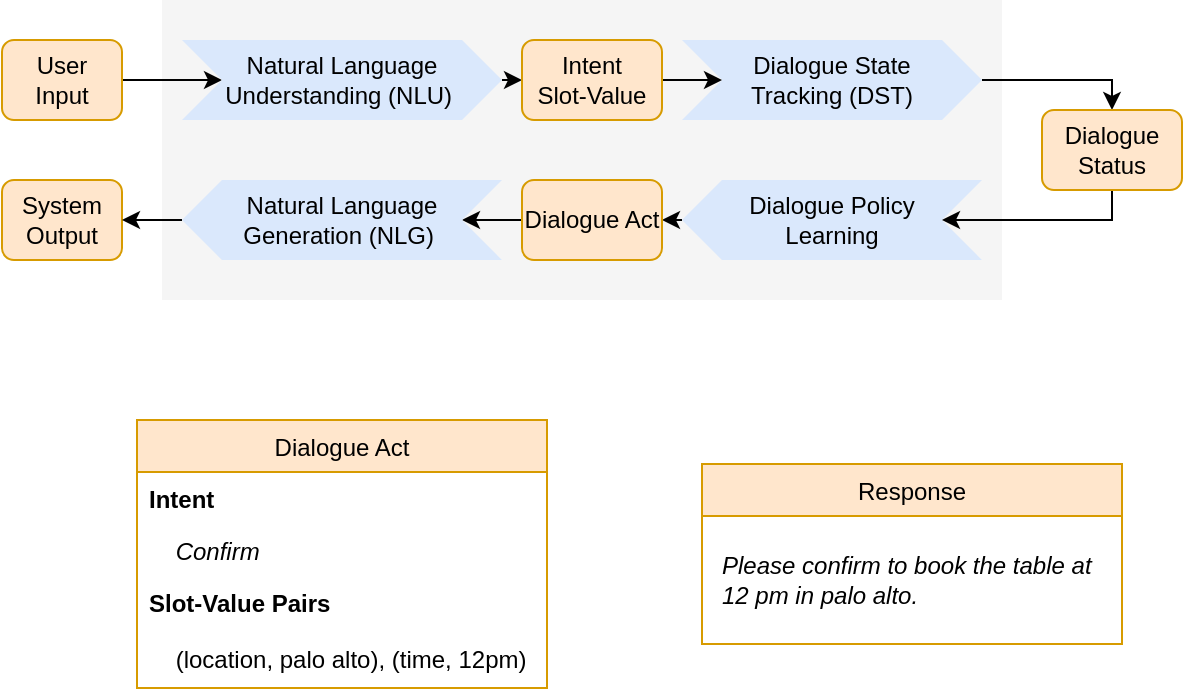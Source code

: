 <mxfile version="14.7.2" type="google"><diagram id="C5RBs43oDa-KdzZeNtuy" name="Page-1"><mxGraphModel dx="946" dy="591" grid="1" gridSize="10" guides="1" tooltips="1" connect="1" arrows="1" fold="1" page="1" pageScale="1" pageWidth="827" pageHeight="1169" math="0" shadow="0"><root><mxCell id="WIyWlLk6GJQsqaUBKTNV-0"/><mxCell id="WIyWlLk6GJQsqaUBKTNV-1" parent="WIyWlLk6GJQsqaUBKTNV-0"/><mxCell id="9Gi07HNb7cFj8nbQGbVd-7" value="" style="rounded=0;whiteSpace=wrap;html=1;fillColor=#f5f5f5;fontColor=#333333;strokeColor=none;" vertex="1" parent="WIyWlLk6GJQsqaUBKTNV-1"><mxGeometry x="210" y="190" width="420" height="150" as="geometry"/></mxCell><mxCell id="9Gi07HNb7cFj8nbQGbVd-14" style="edgeStyle=orthogonalEdgeStyle;rounded=0;orthogonalLoop=1;jettySize=auto;html=1;exitX=1;exitY=0.5;exitDx=0;exitDy=0;" edge="1" parent="WIyWlLk6GJQsqaUBKTNV-1" source="WIyWlLk6GJQsqaUBKTNV-3" target="9Gi07HNb7cFj8nbQGbVd-0"><mxGeometry relative="1" as="geometry"/></mxCell><mxCell id="WIyWlLk6GJQsqaUBKTNV-3" value="User &lt;br&gt;Input" style="rounded=1;whiteSpace=wrap;html=1;fontSize=12;glass=0;strokeWidth=1;shadow=0;fillColor=#ffe6cc;strokeColor=#d79b00;" parent="WIyWlLk6GJQsqaUBKTNV-1" vertex="1"><mxGeometry x="130" y="210" width="60" height="40" as="geometry"/></mxCell><mxCell id="WIyWlLk6GJQsqaUBKTNV-11" value="System Output" style="rounded=1;whiteSpace=wrap;html=1;fontSize=12;glass=0;strokeWidth=1;shadow=0;fillColor=#ffe6cc;strokeColor=#d79b00;" parent="WIyWlLk6GJQsqaUBKTNV-1" vertex="1"><mxGeometry x="130" y="280" width="60" height="40" as="geometry"/></mxCell><mxCell id="9Gi07HNb7cFj8nbQGbVd-15" style="edgeStyle=orthogonalEdgeStyle;rounded=0;orthogonalLoop=1;jettySize=auto;html=1;exitX=1;exitY=0.5;exitDx=0;exitDy=0;entryX=0;entryY=0.5;entryDx=0;entryDy=0;" edge="1" parent="WIyWlLk6GJQsqaUBKTNV-1" source="9Gi07HNb7cFj8nbQGbVd-0" target="9Gi07HNb7cFj8nbQGbVd-2"><mxGeometry relative="1" as="geometry"/></mxCell><mxCell id="9Gi07HNb7cFj8nbQGbVd-0" value="Natural Language Understanding (NLU)&amp;nbsp;" style="shape=step;perimeter=stepPerimeter;whiteSpace=wrap;html=1;fixedSize=1;fillColor=#dae8fc;strokeColor=none;" vertex="1" parent="WIyWlLk6GJQsqaUBKTNV-1"><mxGeometry x="220" y="210" width="160" height="40" as="geometry"/></mxCell><mxCell id="9Gi07HNb7cFj8nbQGbVd-12" style="edgeStyle=orthogonalEdgeStyle;rounded=0;orthogonalLoop=1;jettySize=auto;html=1;exitX=1;exitY=0.5;exitDx=0;exitDy=0;entryX=0.5;entryY=0;entryDx=0;entryDy=0;" edge="1" parent="WIyWlLk6GJQsqaUBKTNV-1" source="9Gi07HNb7cFj8nbQGbVd-1" target="9Gi07HNb7cFj8nbQGbVd-10"><mxGeometry relative="1" as="geometry"><Array as="points"><mxPoint x="685" y="230"/></Array></mxGeometry></mxCell><mxCell id="9Gi07HNb7cFj8nbQGbVd-1" value="Dialogue State &lt;br&gt;Tracking (DST)" style="shape=step;perimeter=stepPerimeter;whiteSpace=wrap;html=1;fixedSize=1;fillColor=#dae8fc;strokeColor=none;" vertex="1" parent="WIyWlLk6GJQsqaUBKTNV-1"><mxGeometry x="470" y="210" width="150" height="40" as="geometry"/></mxCell><mxCell id="9Gi07HNb7cFj8nbQGbVd-16" style="edgeStyle=orthogonalEdgeStyle;rounded=0;orthogonalLoop=1;jettySize=auto;html=1;exitX=1;exitY=0.5;exitDx=0;exitDy=0;entryX=0;entryY=0.5;entryDx=0;entryDy=0;" edge="1" parent="WIyWlLk6GJQsqaUBKTNV-1" source="9Gi07HNb7cFj8nbQGbVd-2" target="9Gi07HNb7cFj8nbQGbVd-1"><mxGeometry relative="1" as="geometry"/></mxCell><mxCell id="9Gi07HNb7cFj8nbQGbVd-2" value="Intent&lt;br&gt;Slot-Value" style="rounded=1;whiteSpace=wrap;html=1;fontSize=12;glass=0;strokeWidth=1;shadow=0;fillColor=#ffe6cc;strokeColor=#d79b00;" vertex="1" parent="WIyWlLk6GJQsqaUBKTNV-1"><mxGeometry x="390" y="210" width="70" height="40" as="geometry"/></mxCell><mxCell id="9Gi07HNb7cFj8nbQGbVd-17" style="edgeStyle=orthogonalEdgeStyle;rounded=0;orthogonalLoop=1;jettySize=auto;html=1;exitX=1;exitY=0.5;exitDx=0;exitDy=0;entryX=1;entryY=0.5;entryDx=0;entryDy=0;" edge="1" parent="WIyWlLk6GJQsqaUBKTNV-1" source="9Gi07HNb7cFj8nbQGbVd-3" target="9Gi07HNb7cFj8nbQGbVd-4"><mxGeometry relative="1" as="geometry"/></mxCell><mxCell id="9Gi07HNb7cFj8nbQGbVd-3" value="Dialogue Policy &lt;br&gt;Learning" style="shape=step;perimeter=stepPerimeter;whiteSpace=wrap;html=1;fixedSize=1;direction=west;fillColor=#dae8fc;strokeColor=none;" vertex="1" parent="WIyWlLk6GJQsqaUBKTNV-1"><mxGeometry x="470" y="280" width="150" height="40" as="geometry"/></mxCell><mxCell id="9Gi07HNb7cFj8nbQGbVd-18" style="edgeStyle=orthogonalEdgeStyle;rounded=0;orthogonalLoop=1;jettySize=auto;html=1;exitX=0;exitY=0.5;exitDx=0;exitDy=0;entryX=0;entryY=0.5;entryDx=0;entryDy=0;" edge="1" parent="WIyWlLk6GJQsqaUBKTNV-1" source="9Gi07HNb7cFj8nbQGbVd-4" target="9Gi07HNb7cFj8nbQGbVd-5"><mxGeometry relative="1" as="geometry"/></mxCell><mxCell id="9Gi07HNb7cFj8nbQGbVd-4" value="Dialogue Act" style="rounded=1;whiteSpace=wrap;html=1;fontSize=12;glass=0;strokeWidth=1;shadow=0;fillColor=#ffe6cc;strokeColor=#d79b00;" vertex="1" parent="WIyWlLk6GJQsqaUBKTNV-1"><mxGeometry x="390" y="280" width="70" height="40" as="geometry"/></mxCell><mxCell id="9Gi07HNb7cFj8nbQGbVd-19" style="edgeStyle=orthogonalEdgeStyle;rounded=0;orthogonalLoop=1;jettySize=auto;html=1;exitX=1;exitY=0.5;exitDx=0;exitDy=0;entryX=1;entryY=0.5;entryDx=0;entryDy=0;" edge="1" parent="WIyWlLk6GJQsqaUBKTNV-1" source="9Gi07HNb7cFj8nbQGbVd-5" target="WIyWlLk6GJQsqaUBKTNV-11"><mxGeometry relative="1" as="geometry"/></mxCell><mxCell id="9Gi07HNb7cFj8nbQGbVd-5" value="Natural Language &lt;br&gt;Generation (NLG)&amp;nbsp;" style="shape=step;perimeter=stepPerimeter;whiteSpace=wrap;html=1;fixedSize=1;direction=west;fillColor=#dae8fc;strokeColor=none;" vertex="1" parent="WIyWlLk6GJQsqaUBKTNV-1"><mxGeometry x="220" y="280" width="160" height="40" as="geometry"/></mxCell><mxCell id="9Gi07HNb7cFj8nbQGbVd-13" style="edgeStyle=orthogonalEdgeStyle;rounded=0;orthogonalLoop=1;jettySize=auto;html=1;exitX=0.5;exitY=1;exitDx=0;exitDy=0;entryX=0;entryY=0.5;entryDx=0;entryDy=0;" edge="1" parent="WIyWlLk6GJQsqaUBKTNV-1" source="9Gi07HNb7cFj8nbQGbVd-10" target="9Gi07HNb7cFj8nbQGbVd-3"><mxGeometry relative="1" as="geometry"><Array as="points"><mxPoint x="685" y="300"/></Array></mxGeometry></mxCell><mxCell id="9Gi07HNb7cFj8nbQGbVd-10" value="Dialogue Status" style="rounded=1;whiteSpace=wrap;html=1;fontSize=12;glass=0;strokeWidth=1;shadow=0;fillColor=#ffe6cc;strokeColor=#d79b00;" vertex="1" parent="WIyWlLk6GJQsqaUBKTNV-1"><mxGeometry x="650" y="245" width="70" height="40" as="geometry"/></mxCell><mxCell id="9Gi07HNb7cFj8nbQGbVd-20" value="Dialogue Act" style="swimlane;fontStyle=0;childLayout=stackLayout;horizontal=1;startSize=26;horizontalStack=0;resizeParent=1;resizeParentMax=0;resizeLast=0;collapsible=1;marginBottom=0;fillColor=#ffe6cc;strokeColor=#d79b00;" vertex="1" parent="WIyWlLk6GJQsqaUBKTNV-1"><mxGeometry x="197.5" y="400" width="205" height="134" as="geometry"/></mxCell><mxCell id="9Gi07HNb7cFj8nbQGbVd-21" value="Intent" style="text;align=left;verticalAlign=top;spacingLeft=4;spacingRight=4;overflow=hidden;rotatable=0;points=[[0,0.5],[1,0.5]];portConstraint=eastwest;fontStyle=1" vertex="1" parent="9Gi07HNb7cFj8nbQGbVd-20"><mxGeometry y="26" width="205" height="26" as="geometry"/></mxCell><mxCell id="9Gi07HNb7cFj8nbQGbVd-30" value="    Confirm" style="text;align=left;verticalAlign=top;spacingLeft=4;spacingRight=4;overflow=hidden;rotatable=0;points=[[0,0.5],[1,0.5]];portConstraint=eastwest;fontStyle=2" vertex="1" parent="9Gi07HNb7cFj8nbQGbVd-20"><mxGeometry y="52" width="205" height="26" as="geometry"/></mxCell><mxCell id="9Gi07HNb7cFj8nbQGbVd-23" value="Slot-Value Pairs" style="text;align=left;verticalAlign=top;spacingLeft=4;spacingRight=4;overflow=hidden;rotatable=0;points=[[0,0.5],[1,0.5]];portConstraint=eastwest;fontStyle=1" vertex="1" parent="9Gi07HNb7cFj8nbQGbVd-20"><mxGeometry y="78" width="205" height="28" as="geometry"/></mxCell><mxCell id="9Gi07HNb7cFj8nbQGbVd-28" value="    (location, palo alto), (time, 12pm)" style="text;align=left;verticalAlign=top;spacingLeft=4;spacingRight=4;overflow=hidden;rotatable=0;points=[[0,0.5],[1,0.5]];portConstraint=eastwest;" vertex="1" parent="9Gi07HNb7cFj8nbQGbVd-20"><mxGeometry y="106" width="205" height="28" as="geometry"/></mxCell><mxCell id="9Gi07HNb7cFj8nbQGbVd-31" value="Response" style="swimlane;fontStyle=0;childLayout=stackLayout;horizontal=1;startSize=26;horizontalStack=0;resizeParent=1;resizeParentMax=0;resizeLast=0;collapsible=1;marginBottom=0;strokeColor=#d79b00;fillColor=#ffe6cc;" vertex="1" parent="WIyWlLk6GJQsqaUBKTNV-1"><mxGeometry x="480" y="422" width="210" height="90" as="geometry"/></mxCell><mxCell id="9Gi07HNb7cFj8nbQGbVd-32" value="Please confirm to book the table at 12 pm in palo alto." style="text;align=left;verticalAlign=middle;spacingLeft=7;spacingRight=4;overflow=hidden;rotatable=0;points=[[0,0.5],[1,0.5]];portConstraint=eastwest;fontStyle=2;rounded=0;whiteSpace=wrap;spacingTop=0;spacing=3;" vertex="1" parent="9Gi07HNb7cFj8nbQGbVd-31"><mxGeometry y="26" width="210" height="64" as="geometry"/></mxCell></root></mxGraphModel></diagram></mxfile>